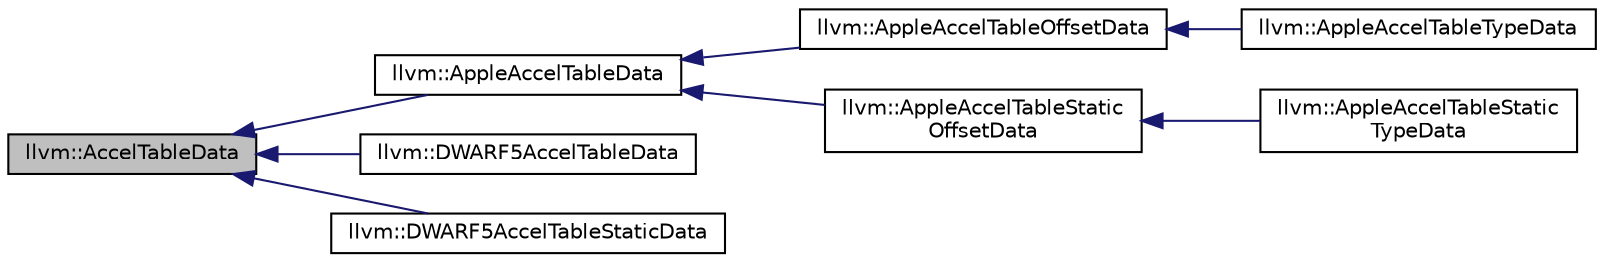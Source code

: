 digraph "llvm::AccelTableData"
{
 // LATEX_PDF_SIZE
  bgcolor="transparent";
  edge [fontname="Helvetica",fontsize="10",labelfontname="Helvetica",labelfontsize="10"];
  node [fontname="Helvetica",fontsize="10",shape=record];
  rankdir="LR";
  Node1 [label="llvm::AccelTableData",height=0.2,width=0.4,color="black", fillcolor="grey75", style="filled", fontcolor="black",tooltip="Interface which the different types of accelerator table data have to conform."];
  Node1 -> Node2 [dir="back",color="midnightblue",fontsize="10",style="solid",fontname="Helvetica"];
  Node2 [label="llvm::AppleAccelTableData",height=0.2,width=0.4,color="black",URL="$classllvm_1_1AppleAccelTableData.html",tooltip="A base class for different implementations of Data classes for Apple Accelerator Tables."];
  Node2 -> Node3 [dir="back",color="midnightblue",fontsize="10",style="solid",fontname="Helvetica"];
  Node3 [label="llvm::AppleAccelTableOffsetData",height=0.2,width=0.4,color="black",URL="$classllvm_1_1AppleAccelTableOffsetData.html",tooltip="Accelerator table data implementation for simple Apple accelerator tables with just a DIE reference."];
  Node3 -> Node4 [dir="back",color="midnightblue",fontsize="10",style="solid",fontname="Helvetica"];
  Node4 [label="llvm::AppleAccelTableTypeData",height=0.2,width=0.4,color="black",URL="$classllvm_1_1AppleAccelTableTypeData.html",tooltip="Accelerator table data implementation for Apple type accelerator tables."];
  Node2 -> Node5 [dir="back",color="midnightblue",fontsize="10",style="solid",fontname="Helvetica"];
  Node5 [label="llvm::AppleAccelTableStatic\lOffsetData",height=0.2,width=0.4,color="black",URL="$classllvm_1_1AppleAccelTableStaticOffsetData.html",tooltip="Accelerator table data implementation for simple Apple accelerator tables with a DIE offset but no ac..."];
  Node5 -> Node6 [dir="back",color="midnightblue",fontsize="10",style="solid",fontname="Helvetica"];
  Node6 [label="llvm::AppleAccelTableStatic\lTypeData",height=0.2,width=0.4,color="black",URL="$classllvm_1_1AppleAccelTableStaticTypeData.html",tooltip="Accelerator table data implementation for type accelerator tables with a DIE offset but no actual DIE..."];
  Node1 -> Node7 [dir="back",color="midnightblue",fontsize="10",style="solid",fontname="Helvetica"];
  Node7 [label="llvm::DWARF5AccelTableData",height=0.2,width=0.4,color="black",URL="$classllvm_1_1DWARF5AccelTableData.html",tooltip="The Data class implementation for DWARF v5 accelerator table."];
  Node1 -> Node8 [dir="back",color="midnightblue",fontsize="10",style="solid",fontname="Helvetica"];
  Node8 [label="llvm::DWARF5AccelTableStaticData",height=0.2,width=0.4,color="black",URL="$classllvm_1_1DWARF5AccelTableStaticData.html",tooltip=" "];
}
